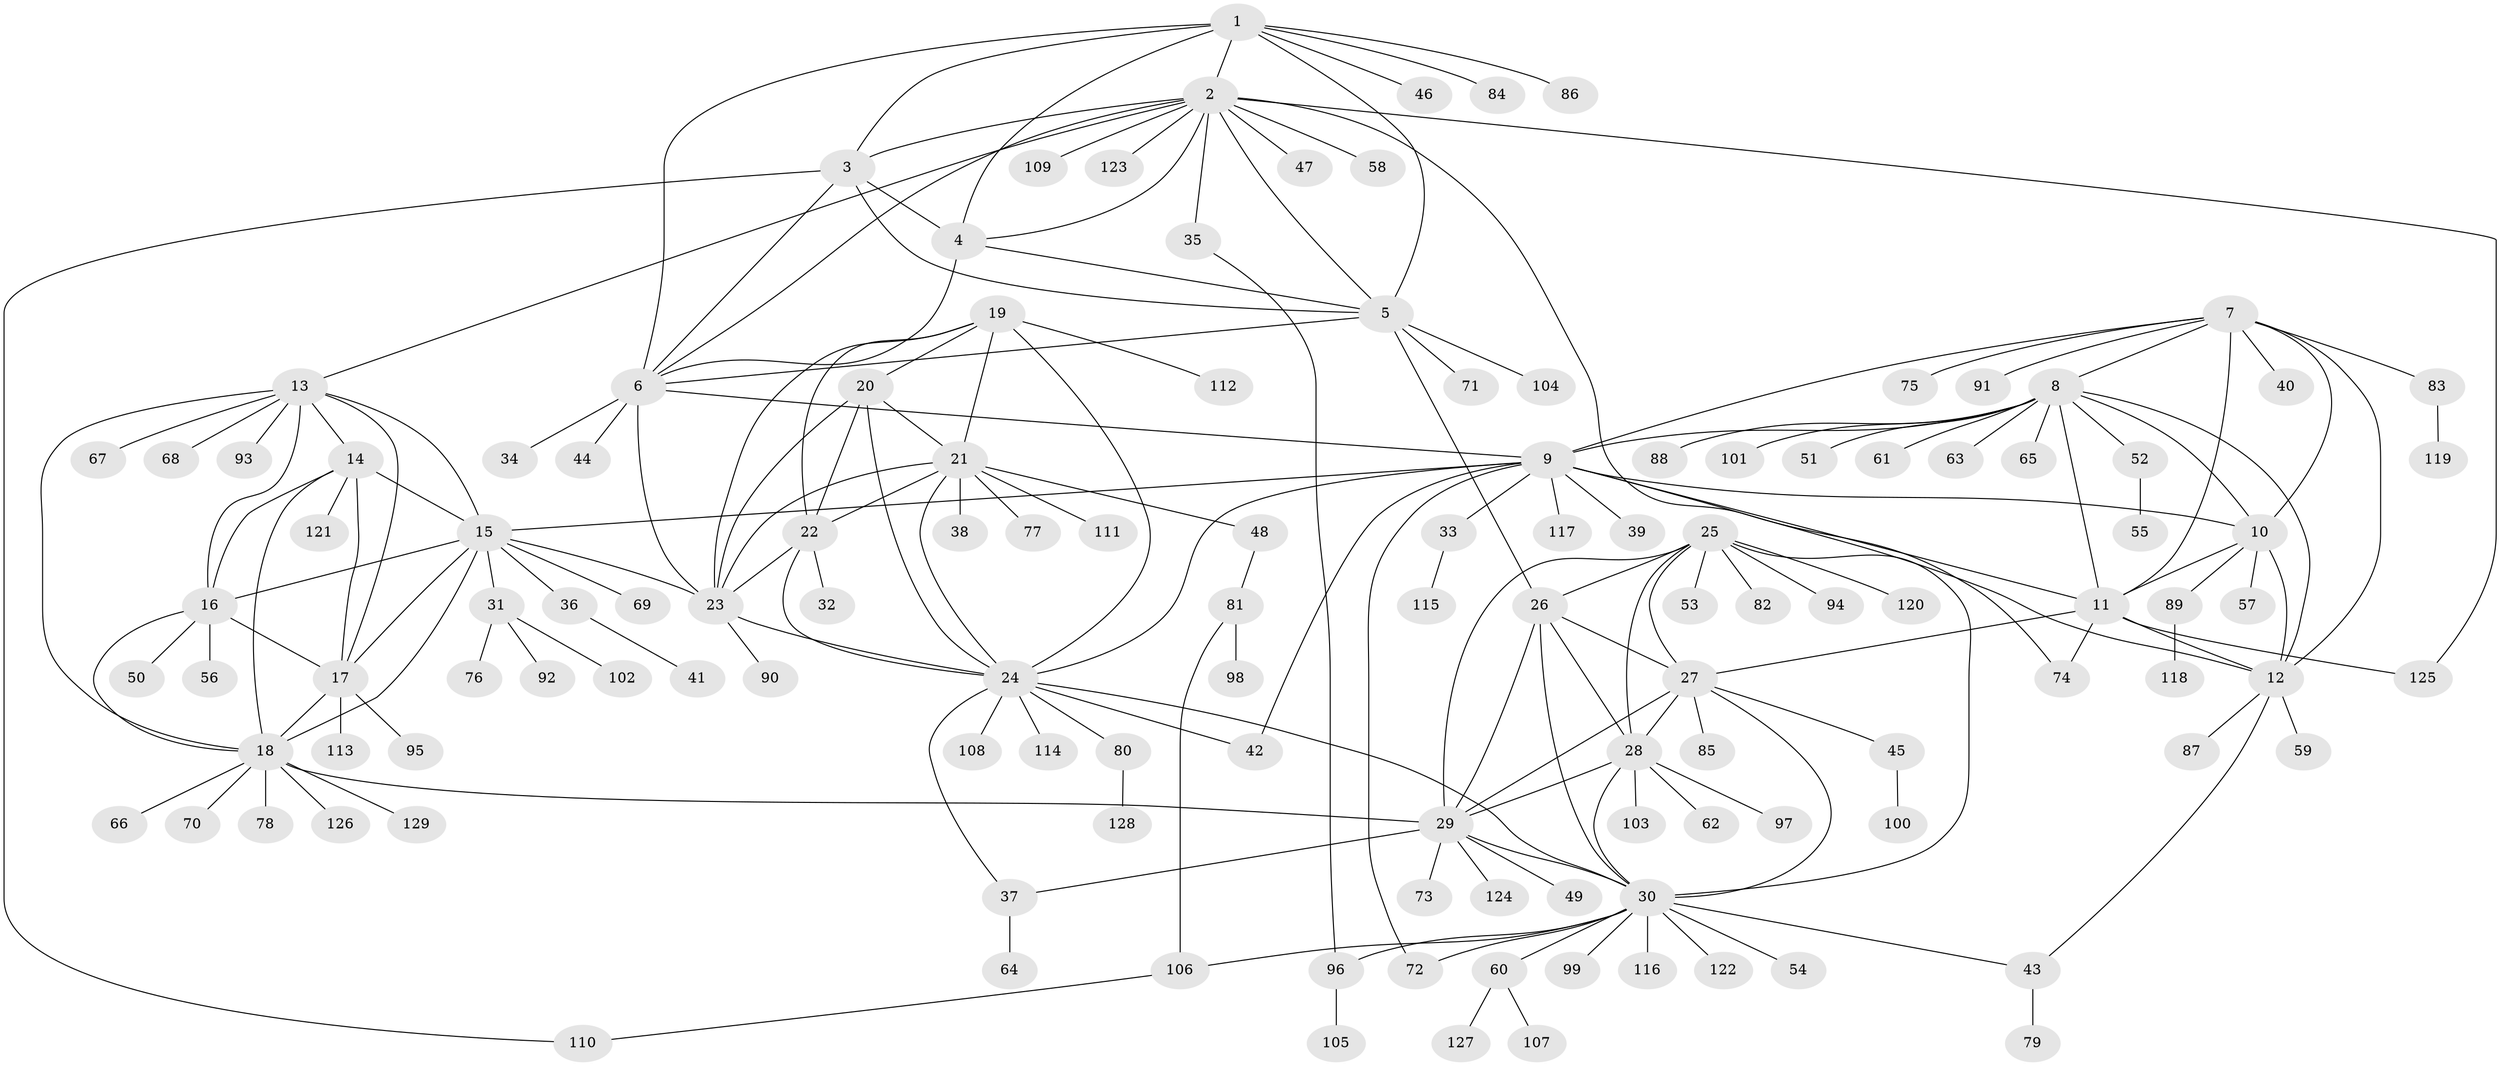 // Generated by graph-tools (version 1.1) at 2025/37/03/09/25 02:37:37]
// undirected, 129 vertices, 193 edges
graph export_dot {
graph [start="1"]
  node [color=gray90,style=filled];
  1;
  2;
  3;
  4;
  5;
  6;
  7;
  8;
  9;
  10;
  11;
  12;
  13;
  14;
  15;
  16;
  17;
  18;
  19;
  20;
  21;
  22;
  23;
  24;
  25;
  26;
  27;
  28;
  29;
  30;
  31;
  32;
  33;
  34;
  35;
  36;
  37;
  38;
  39;
  40;
  41;
  42;
  43;
  44;
  45;
  46;
  47;
  48;
  49;
  50;
  51;
  52;
  53;
  54;
  55;
  56;
  57;
  58;
  59;
  60;
  61;
  62;
  63;
  64;
  65;
  66;
  67;
  68;
  69;
  70;
  71;
  72;
  73;
  74;
  75;
  76;
  77;
  78;
  79;
  80;
  81;
  82;
  83;
  84;
  85;
  86;
  87;
  88;
  89;
  90;
  91;
  92;
  93;
  94;
  95;
  96;
  97;
  98;
  99;
  100;
  101;
  102;
  103;
  104;
  105;
  106;
  107;
  108;
  109;
  110;
  111;
  112;
  113;
  114;
  115;
  116;
  117;
  118;
  119;
  120;
  121;
  122;
  123;
  124;
  125;
  126;
  127;
  128;
  129;
  1 -- 2;
  1 -- 3;
  1 -- 4;
  1 -- 5;
  1 -- 6;
  1 -- 46;
  1 -- 84;
  1 -- 86;
  2 -- 3;
  2 -- 4;
  2 -- 5;
  2 -- 6;
  2 -- 13;
  2 -- 35;
  2 -- 47;
  2 -- 58;
  2 -- 74;
  2 -- 109;
  2 -- 123;
  2 -- 125;
  3 -- 4;
  3 -- 5;
  3 -- 6;
  3 -- 110;
  4 -- 5;
  4 -- 6;
  5 -- 6;
  5 -- 26;
  5 -- 71;
  5 -- 104;
  6 -- 9;
  6 -- 23;
  6 -- 34;
  6 -- 44;
  7 -- 8;
  7 -- 9;
  7 -- 10;
  7 -- 11;
  7 -- 12;
  7 -- 40;
  7 -- 75;
  7 -- 83;
  7 -- 91;
  8 -- 9;
  8 -- 10;
  8 -- 11;
  8 -- 12;
  8 -- 51;
  8 -- 52;
  8 -- 61;
  8 -- 63;
  8 -- 65;
  8 -- 88;
  8 -- 101;
  9 -- 10;
  9 -- 11;
  9 -- 12;
  9 -- 15;
  9 -- 24;
  9 -- 33;
  9 -- 39;
  9 -- 42;
  9 -- 72;
  9 -- 117;
  10 -- 11;
  10 -- 12;
  10 -- 57;
  10 -- 89;
  11 -- 12;
  11 -- 27;
  11 -- 74;
  11 -- 125;
  12 -- 43;
  12 -- 59;
  12 -- 87;
  13 -- 14;
  13 -- 15;
  13 -- 16;
  13 -- 17;
  13 -- 18;
  13 -- 67;
  13 -- 68;
  13 -- 93;
  14 -- 15;
  14 -- 16;
  14 -- 17;
  14 -- 18;
  14 -- 121;
  15 -- 16;
  15 -- 17;
  15 -- 18;
  15 -- 23;
  15 -- 31;
  15 -- 36;
  15 -- 69;
  16 -- 17;
  16 -- 18;
  16 -- 50;
  16 -- 56;
  17 -- 18;
  17 -- 95;
  17 -- 113;
  18 -- 29;
  18 -- 66;
  18 -- 70;
  18 -- 78;
  18 -- 126;
  18 -- 129;
  19 -- 20;
  19 -- 21;
  19 -- 22;
  19 -- 23;
  19 -- 24;
  19 -- 112;
  20 -- 21;
  20 -- 22;
  20 -- 23;
  20 -- 24;
  21 -- 22;
  21 -- 23;
  21 -- 24;
  21 -- 38;
  21 -- 48;
  21 -- 77;
  21 -- 111;
  22 -- 23;
  22 -- 24;
  22 -- 32;
  23 -- 24;
  23 -- 90;
  24 -- 30;
  24 -- 37;
  24 -- 42;
  24 -- 80;
  24 -- 108;
  24 -- 114;
  25 -- 26;
  25 -- 27;
  25 -- 28;
  25 -- 29;
  25 -- 30;
  25 -- 53;
  25 -- 82;
  25 -- 94;
  25 -- 120;
  26 -- 27;
  26 -- 28;
  26 -- 29;
  26 -- 30;
  27 -- 28;
  27 -- 29;
  27 -- 30;
  27 -- 45;
  27 -- 85;
  28 -- 29;
  28 -- 30;
  28 -- 62;
  28 -- 97;
  28 -- 103;
  29 -- 30;
  29 -- 37;
  29 -- 49;
  29 -- 73;
  29 -- 124;
  30 -- 43;
  30 -- 54;
  30 -- 60;
  30 -- 72;
  30 -- 96;
  30 -- 99;
  30 -- 106;
  30 -- 116;
  30 -- 122;
  31 -- 76;
  31 -- 92;
  31 -- 102;
  33 -- 115;
  35 -- 96;
  36 -- 41;
  37 -- 64;
  43 -- 79;
  45 -- 100;
  48 -- 81;
  52 -- 55;
  60 -- 107;
  60 -- 127;
  80 -- 128;
  81 -- 98;
  81 -- 106;
  83 -- 119;
  89 -- 118;
  96 -- 105;
  106 -- 110;
}
